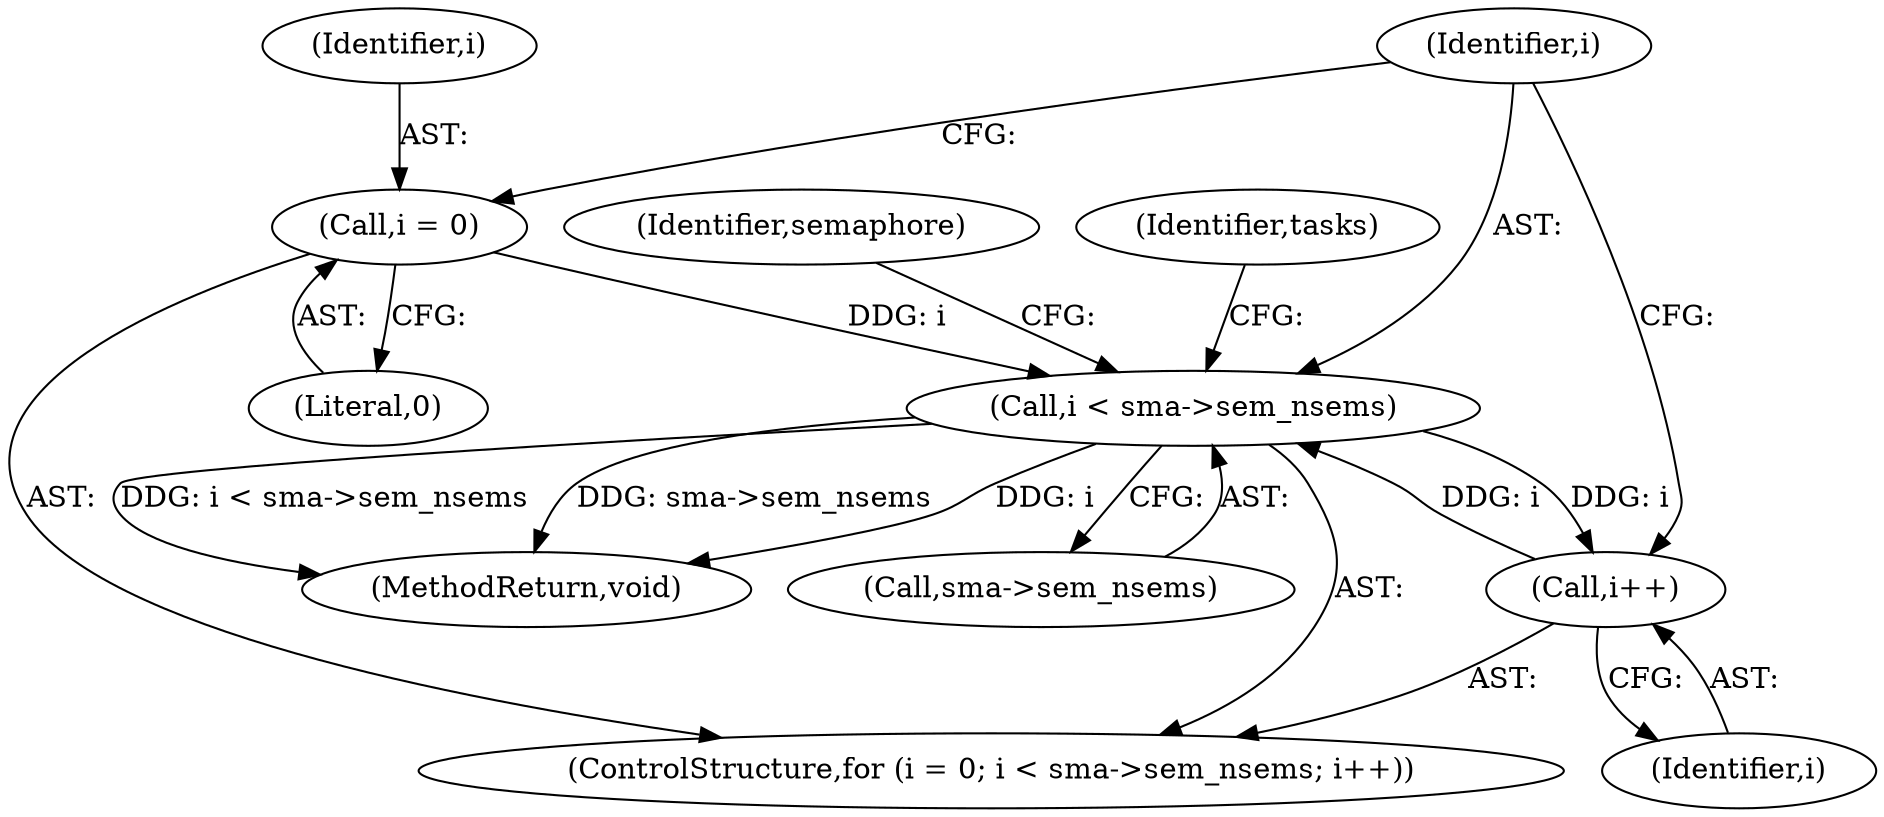 digraph "0_linux_6062a8dc0517bce23e3c2f7d2fea5e22411269a3_1@pointer" {
"1000240" [label="(Call,i < sma->sem_nsems)"];
"1000237" [label="(Call,i = 0)"];
"1000245" [label="(Call,i++)"];
"1000240" [label="(Call,i < sma->sem_nsems)"];
"1000238" [label="(Identifier,i)"];
"1000303" [label="(Identifier,tasks)"];
"1000236" [label="(ControlStructure,for (i = 0; i < sma->sem_nsems; i++))"];
"1000241" [label="(Identifier,i)"];
"1000245" [label="(Call,i++)"];
"1000239" [label="(Literal,0)"];
"1000246" [label="(Identifier,i)"];
"1000323" [label="(MethodReturn,void)"];
"1000250" [label="(Identifier,semaphore)"];
"1000240" [label="(Call,i < sma->sem_nsems)"];
"1000237" [label="(Call,i = 0)"];
"1000242" [label="(Call,sma->sem_nsems)"];
"1000240" -> "1000236"  [label="AST: "];
"1000240" -> "1000242"  [label="CFG: "];
"1000241" -> "1000240"  [label="AST: "];
"1000242" -> "1000240"  [label="AST: "];
"1000250" -> "1000240"  [label="CFG: "];
"1000303" -> "1000240"  [label="CFG: "];
"1000240" -> "1000323"  [label="DDG: i < sma->sem_nsems"];
"1000240" -> "1000323"  [label="DDG: sma->sem_nsems"];
"1000240" -> "1000323"  [label="DDG: i"];
"1000237" -> "1000240"  [label="DDG: i"];
"1000245" -> "1000240"  [label="DDG: i"];
"1000240" -> "1000245"  [label="DDG: i"];
"1000237" -> "1000236"  [label="AST: "];
"1000237" -> "1000239"  [label="CFG: "];
"1000238" -> "1000237"  [label="AST: "];
"1000239" -> "1000237"  [label="AST: "];
"1000241" -> "1000237"  [label="CFG: "];
"1000245" -> "1000236"  [label="AST: "];
"1000245" -> "1000246"  [label="CFG: "];
"1000246" -> "1000245"  [label="AST: "];
"1000241" -> "1000245"  [label="CFG: "];
}
